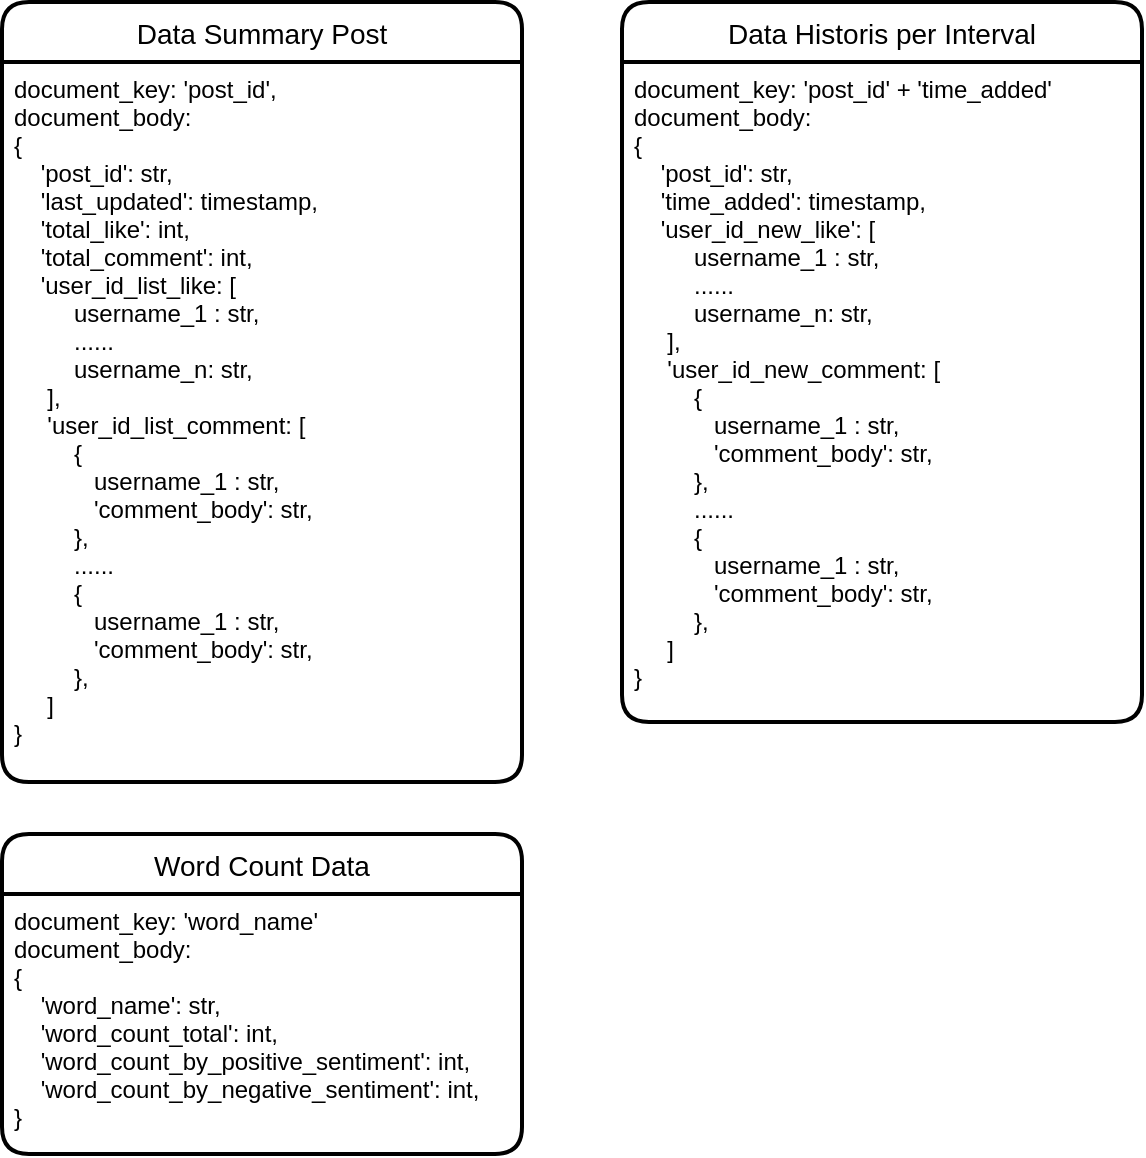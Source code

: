 <mxfile version="13.6.5" type="github">
  <diagram id="z_VgCB_RExXxCyT92HU0" name="Page-1">
    <mxGraphModel dx="979" dy="524" grid="1" gridSize="10" guides="1" tooltips="1" connect="1" arrows="1" fold="1" page="1" pageScale="1" pageWidth="827" pageHeight="1169" math="0" shadow="0">
      <root>
        <mxCell id="0" />
        <mxCell id="1" parent="0" />
        <mxCell id="YSTaN3U0DIS0-BgVrSDm-5" value="Data Summary Post" style="swimlane;childLayout=stackLayout;horizontal=1;startSize=30;horizontalStack=0;rounded=1;fontSize=14;fontStyle=0;strokeWidth=2;resizeParent=0;resizeLast=1;shadow=0;dashed=0;align=center;" vertex="1" parent="1">
          <mxGeometry x="40" y="40" width="260" height="390" as="geometry" />
        </mxCell>
        <mxCell id="YSTaN3U0DIS0-BgVrSDm-6" value="document_key: &#39;post_id&#39;,&#xa;document_body:&#xa;{&#xa;    &#39;post_id&#39;: str,&#xa;    &#39;last_updated&#39;: timestamp,&#xa;    &#39;total_like&#39;: int,&#xa;    &#39;total_comment&#39;: int,&#xa;    &#39;user_id_list_like: [&#xa;         username_1 : str,&#xa;         ......&#xa;         username_n: str,&#xa;     ],&#xa;     &#39;user_id_list_comment: [&#xa;         {&#xa;            username_1 : str,&#xa;            &#39;comment_body&#39;: str,&#xa;         },&#xa;         ......&#xa;         {&#xa;            username_1 : str,&#xa;            &#39;comment_body&#39;: str,&#xa;         },&#xa;     ]&#xa;}" style="align=left;strokeColor=none;fillColor=none;spacingLeft=4;fontSize=12;verticalAlign=top;resizable=0;rotatable=0;part=1;" vertex="1" parent="YSTaN3U0DIS0-BgVrSDm-5">
          <mxGeometry y="30" width="260" height="360" as="geometry" />
        </mxCell>
        <mxCell id="YSTaN3U0DIS0-BgVrSDm-10" value="Word Count Data" style="swimlane;childLayout=stackLayout;horizontal=1;startSize=30;horizontalStack=0;rounded=1;fontSize=14;fontStyle=0;strokeWidth=2;resizeParent=0;resizeLast=1;shadow=0;dashed=0;align=center;" vertex="1" parent="1">
          <mxGeometry x="40" y="456" width="260" height="160" as="geometry" />
        </mxCell>
        <mxCell id="YSTaN3U0DIS0-BgVrSDm-11" value="document_key: &#39;word_name&#39;&#xa;document_body: &#xa;{&#xa;    &#39;word_name&#39;: str,&#xa;    &#39;word_count_total&#39;: int,&#xa;    &#39;word_count_by_positive_sentiment&#39;: int,&#xa;    &#39;word_count_by_negative_sentiment&#39;: int,&#xa;}" style="align=left;strokeColor=none;fillColor=none;spacingLeft=4;fontSize=12;verticalAlign=top;resizable=0;rotatable=0;part=1;" vertex="1" parent="YSTaN3U0DIS0-BgVrSDm-10">
          <mxGeometry y="30" width="260" height="130" as="geometry" />
        </mxCell>
        <mxCell id="YSTaN3U0DIS0-BgVrSDm-8" value="Data Historis per Interval" style="swimlane;childLayout=stackLayout;horizontal=1;startSize=30;horizontalStack=0;rounded=1;fontSize=14;fontStyle=0;strokeWidth=2;resizeParent=0;resizeLast=1;shadow=0;dashed=0;align=center;" vertex="1" parent="1">
          <mxGeometry x="350" y="40" width="260" height="360" as="geometry" />
        </mxCell>
        <mxCell id="YSTaN3U0DIS0-BgVrSDm-9" value="document_key: &#39;post_id&#39; + &#39;time_added&#39;&#xa;document_body:&#xa;{&#xa;    &#39;post_id&#39;: str,&#xa;    &#39;time_added&#39;: timestamp,&#xa;    &#39;user_id_new_like&#39;: [&#xa;         username_1 : str,&#xa;         ......&#xa;         username_n: str,&#xa;     ],&#xa;     &#39;user_id_new_comment: [&#xa;         {&#xa;            username_1 : str,&#xa;            &#39;comment_body&#39;: str,&#xa;         },&#xa;         ......&#xa;         {&#xa;            username_1 : str,&#xa;            &#39;comment_body&#39;: str,&#xa;         },&#xa;     ]&#xa;}" style="align=left;strokeColor=none;fillColor=none;spacingLeft=4;fontSize=12;verticalAlign=top;resizable=0;rotatable=0;part=1;" vertex="1" parent="YSTaN3U0DIS0-BgVrSDm-8">
          <mxGeometry y="30" width="260" height="330" as="geometry" />
        </mxCell>
      </root>
    </mxGraphModel>
  </diagram>
</mxfile>
